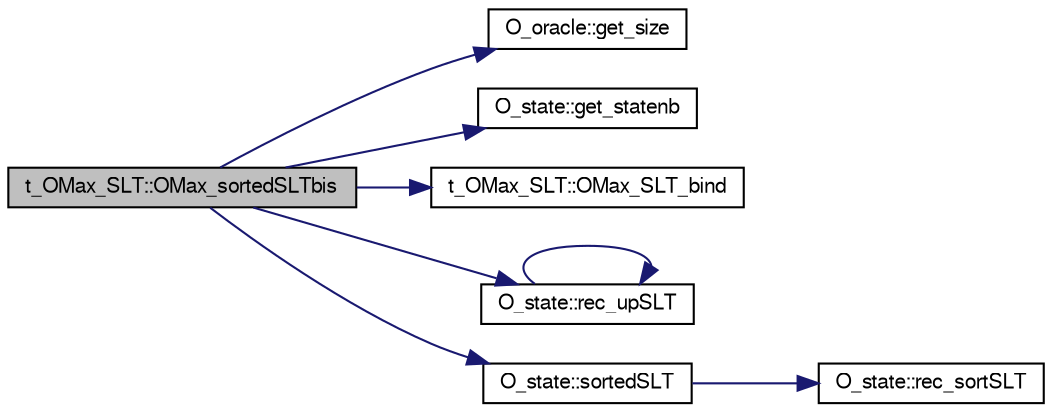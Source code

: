 digraph G
{
  bgcolor="transparent";
  edge [fontname="FreeSans",fontsize="10",labelfontname="FreeSans",labelfontsize="10"];
  node [fontname="FreeSans",fontsize="10",shape=record];
  rankdir=LR;
  Node1 [label="t_OMax_SLT::OMax_sortedSLTbis",height=0.2,width=0.4,color="black", fillcolor="grey75", style="filled" fontcolor="black"];
  Node1 -> Node2 [color="midnightblue",fontsize="10",style="solid",fontname="FreeSans"];
  Node2 [label="O_oracle::get_size",height=0.2,width=0.4,color="black",URL="$class_o__oracle.html#a084597a4f020b5ddadc603881b596d4f",tooltip="Return the current size of FO."];
  Node1 -> Node3 [color="midnightblue",fontsize="10",style="solid",fontname="FreeSans"];
  Node3 [label="O_state::get_statenb",height=0.2,width=0.4,color="black",URL="$class_o__state.html#a046051313287022e6d9893beac4f3e4b",tooltip="Return the number of the state in FO."];
  Node1 -> Node4 [color="midnightblue",fontsize="10",style="solid",fontname="FreeSans"];
  Node4 [label="t_OMax_SLT::OMax_SLT_bind",height=0.2,width=0.4,color="black",URL="$structt___o_max___s_l_t.html#ad4227dddeba43f5e41a96fec871855d8",tooltip="Bind the object with FO."];
  Node1 -> Node5 [color="midnightblue",fontsize="10",style="solid",fontname="FreeSans"];
  Node5 [label="O_state::rec_upSLT",height=0.2,width=0.4,color="black",URL="$class_o__state.html#aa1071779e17c28e97b9366f186ed8465",tooltip="Recursive function to follow suffix links."];
  Node5 -> Node5 [color="midnightblue",fontsize="10",style="solid",fontname="FreeSans"];
  Node1 -> Node6 [color="midnightblue",fontsize="10",style="solid",fontname="FreeSans"];
  Node6 [label="O_state::sortedSLT",height=0.2,width=0.4,color="black",URL="$class_o__state.html#ad563bd42f7a7221f89f46b37a5718b54",tooltip="Function to collect and sort all jump candidates from a state."];
  Node6 -> Node7 [color="midnightblue",fontsize="10",style="solid",fontname="FreeSans"];
  Node7 [label="O_state::rec_sortSLT",height=0.2,width=0.4,color="black",URL="$class_o__state.html#a46d9a2792e600d2f027fa6007f541f16",tooltip="Recursive function to list &amp; sort nodes in a subSLT."];
}
